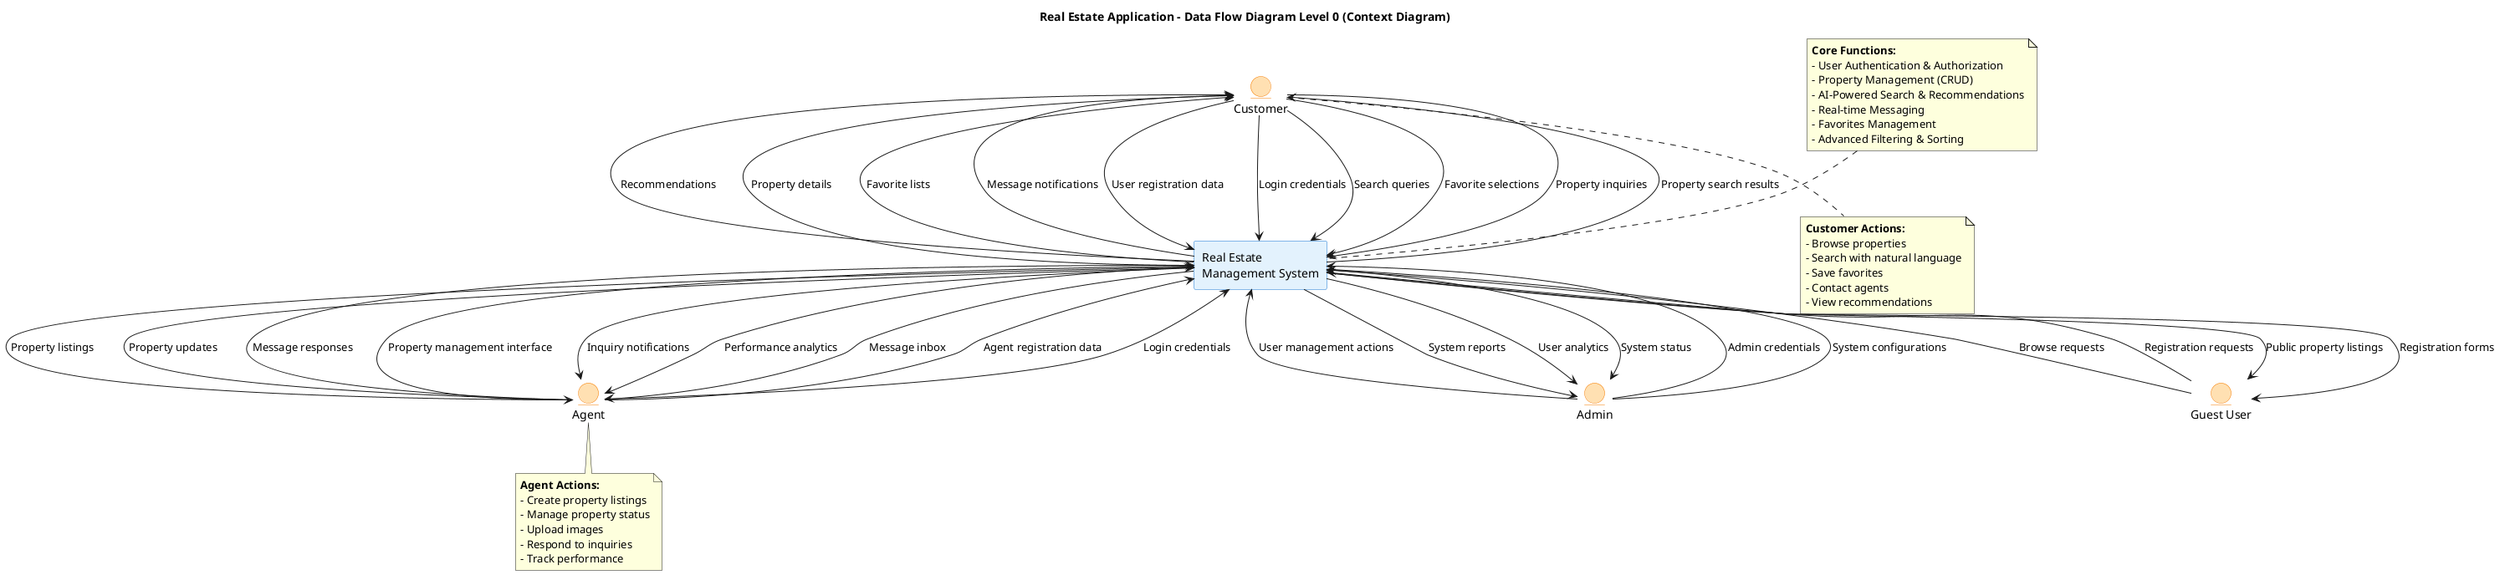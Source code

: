 @startuml DFD_Level_0

title Real Estate Application - Data Flow Diagram Level 0 (Context Diagram)

!define EXTERNAL_ENTITY #FFE0B2
!define PROCESS #E3F2FD
!define DATA_STORE #E8F5E8

skinparam rectangle {
    BackgroundColor PROCESS
    BorderColor #1976D2
}

skinparam entity {
    BackgroundColor EXTERNAL_ENTITY
    BorderColor #F57C00
}

skinparam storage {
    BackgroundColor DATA_STORE
    BorderColor #388E3C
}

' External Entities
entity "Customer" as customer
entity "Agent" as agent
entity "Admin" as admin
entity "Guest User" as guest

' Main System Process
rectangle "Real Estate\nManagement System" as system

' Data Flows from External Entities to System
customer --> system : User registration data
customer --> system : Login credentials
customer --> system : Search queries
customer --> system : Favorite selections
customer --> system : Property inquiries

agent --> system : Agent registration data
agent --> system : Login credentials  
agent --> system : Property listings
agent --> system : Property updates
agent --> system : Message responses

admin --> system : Admin credentials
admin --> system : System configurations
admin --> system : User management actions

guest --> system : Browse requests
guest --> system : Registration requests

' Data Flows from System to External Entities
system --> customer : Property search results
system --> customer : Recommendations
system --> customer : Property details
system --> customer : Favorite lists
system --> customer : Message notifications

system --> agent : Property management interface
system --> agent : Inquiry notifications
system --> agent : Performance analytics
system --> agent : Message inbox

system --> admin : System reports
system --> admin : User analytics
system --> admin : System status

system --> guest : Public property listings
system --> guest : Registration forms

note top of system
  **Core Functions:**
  - User Authentication & Authorization
  - Property Management (CRUD)
  - AI-Powered Search & Recommendations
  - Real-time Messaging
  - Favorites Management
  - Advanced Filtering & Sorting
end note

note bottom of customer
  **Customer Actions:**
  - Browse properties
  - Search with natural language
  - Save favorites
  - Contact agents
  - View recommendations
end note

note bottom of agent
  **Agent Actions:**
  - Create property listings
  - Manage property status
  - Upload images
  - Respond to inquiries
  - Track performance
end note

@enduml
